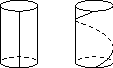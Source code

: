 settings.render=0;
import solids;
import three;
size(4cm,0);
currentprojection=orthographic((0, 1, .3));

revolution r1=cylinder((-4, 0, 0), 1, pi, Z);

draw(r1);

revolution r2=cylinder((0, 0, 0), 1, pi, Z);

draw(r2);


path3 up =(0,1,0)--(0,1,pi);

triple  f(real t) {return (-sin(t)-4,cos(t),t/2);}

path3 twist1=graph(f,0,pi/2);
path3 twist2=graph(f,pi/2,3*pi/2);
path3 twist3=graph(f,3*pi/2,2*pi);

draw(twist1);
draw(twist2,dashed);
draw(twist3);


draw(up);


